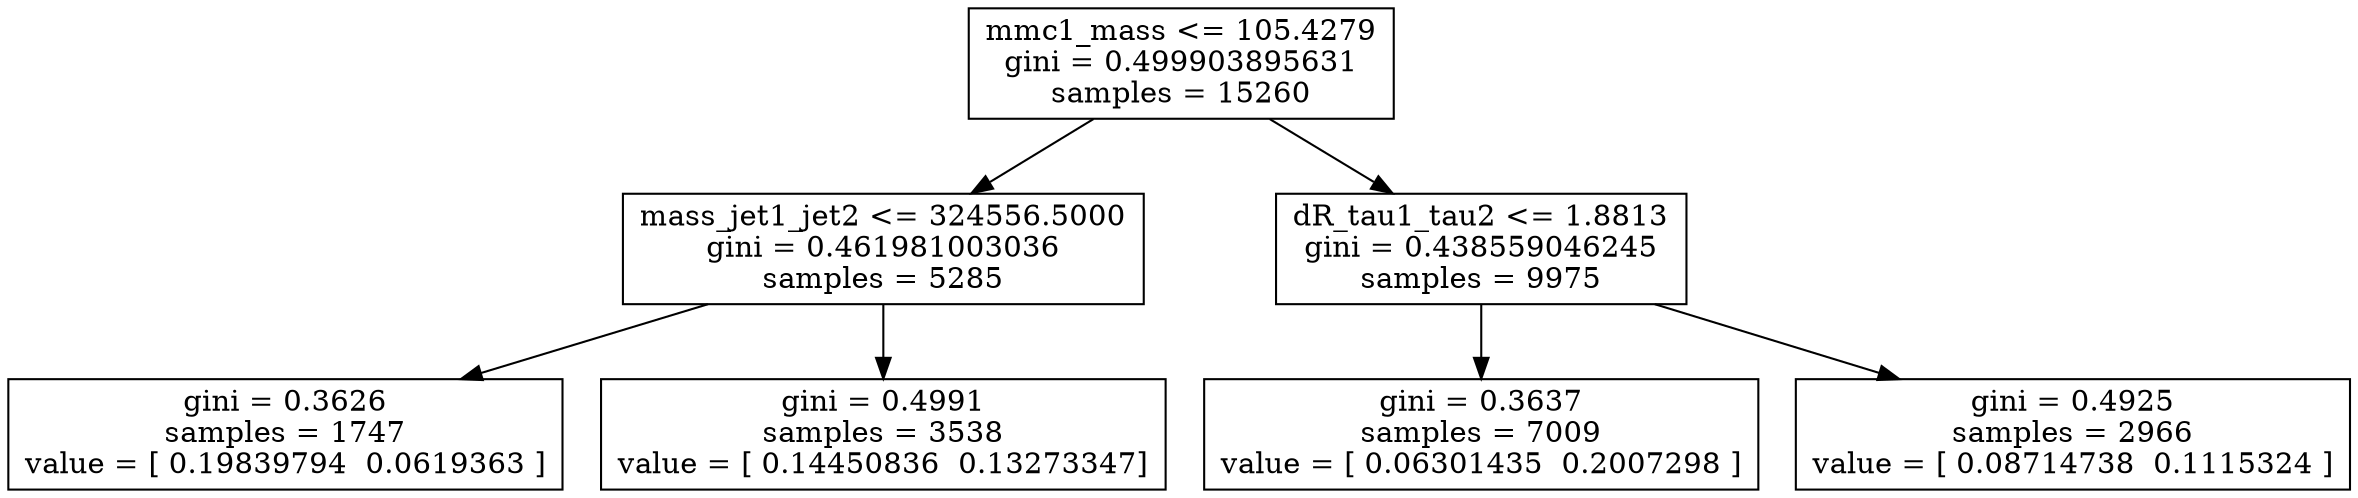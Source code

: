 digraph Tree {
0 [label="mmc1_mass <= 105.4279\ngini = 0.499903895631\nsamples = 15260", shape="box"] ;
1 [label="mass_jet1_jet2 <= 324556.5000\ngini = 0.461981003036\nsamples = 5285", shape="box"] ;
0 -> 1 ;
2 [label="gini = 0.3626\nsamples = 1747\nvalue = [ 0.19839794  0.0619363 ]", shape="box"] ;
1 -> 2 ;
3 [label="gini = 0.4991\nsamples = 3538\nvalue = [ 0.14450836  0.13273347]", shape="box"] ;
1 -> 3 ;
4 [label="dR_tau1_tau2 <= 1.8813\ngini = 0.438559046245\nsamples = 9975", shape="box"] ;
0 -> 4 ;
5 [label="gini = 0.3637\nsamples = 7009\nvalue = [ 0.06301435  0.2007298 ]", shape="box"] ;
4 -> 5 ;
6 [label="gini = 0.4925\nsamples = 2966\nvalue = [ 0.08714738  0.1115324 ]", shape="box"] ;
4 -> 6 ;
}